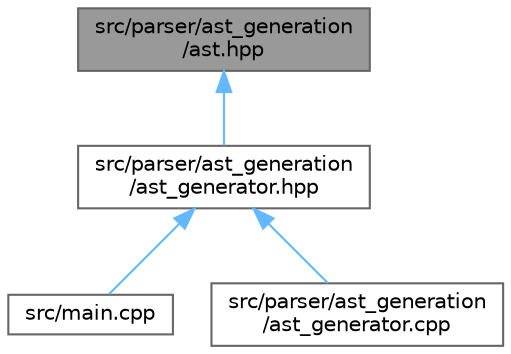 digraph "src/parser/ast_generation/ast.hpp"
{
 // LATEX_PDF_SIZE
  bgcolor="transparent";
  edge [fontname=Helvetica,fontsize=10,labelfontname=Helvetica,labelfontsize=10];
  node [fontname=Helvetica,fontsize=10,shape=box,height=0.2,width=0.4];
  Node1 [id="Node000001",label="src/parser/ast_generation\l/ast.hpp",height=0.2,width=0.4,color="gray40", fillcolor="grey60", style="filled", fontcolor="black",tooltip="Abstract Syntax Tree node definitions for the PEBBL language."];
  Node1 -> Node2 [id="edge1_Node000001_Node000002",dir="back",color="steelblue1",style="solid",tooltip=" "];
  Node2 [id="Node000002",label="src/parser/ast_generation\l/ast_generator.hpp",height=0.2,width=0.4,color="grey40", fillcolor="white", style="filled",URL="$ast__generator_8hpp.html",tooltip="Recursive descent parser for generating Abstract Syntax Trees from tokens."];
  Node2 -> Node3 [id="edge2_Node000002_Node000003",dir="back",color="steelblue1",style="solid",tooltip=" "];
  Node3 [id="Node000003",label="src/main.cpp",height=0.2,width=0.4,color="grey40", fillcolor="white", style="filled",URL="$main_8cpp.html",tooltip="Main entry point and testing for the PEBBL language compiler."];
  Node2 -> Node4 [id="edge3_Node000002_Node000004",dir="back",color="steelblue1",style="solid",tooltip=" "];
  Node4 [id="Node000004",label="src/parser/ast_generation\l/ast_generator.cpp",height=0.2,width=0.4,color="grey40", fillcolor="white", style="filled",URL="$ast__generator_8cpp.html",tooltip="Implementation of the recursive descent parser for generating ASTs."];
}
